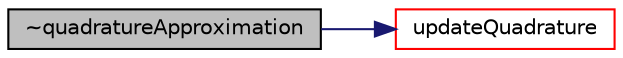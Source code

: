 digraph "~quadratureApproximation"
{
  bgcolor="transparent";
  edge [fontname="Helvetica",fontsize="10",labelfontname="Helvetica",labelfontsize="10"];
  node [fontname="Helvetica",fontsize="10",shape=record];
  rankdir="LR";
  Node1 [label="~quadratureApproximation",height=0.2,width=0.4,color="black", fillcolor="grey75", style="filled", fontcolor="black"];
  Node1 -> Node2 [color="midnightblue",fontsize="10",style="solid",fontname="Helvetica"];
  Node2 [label="updateQuadrature",height=0.2,width=0.4,color="red",URL="$a00060.html#ac4aec727fcdd873ea78763aaeeb86e14",tooltip="Recalculate the quadrature nodes from the moments. "];
}
